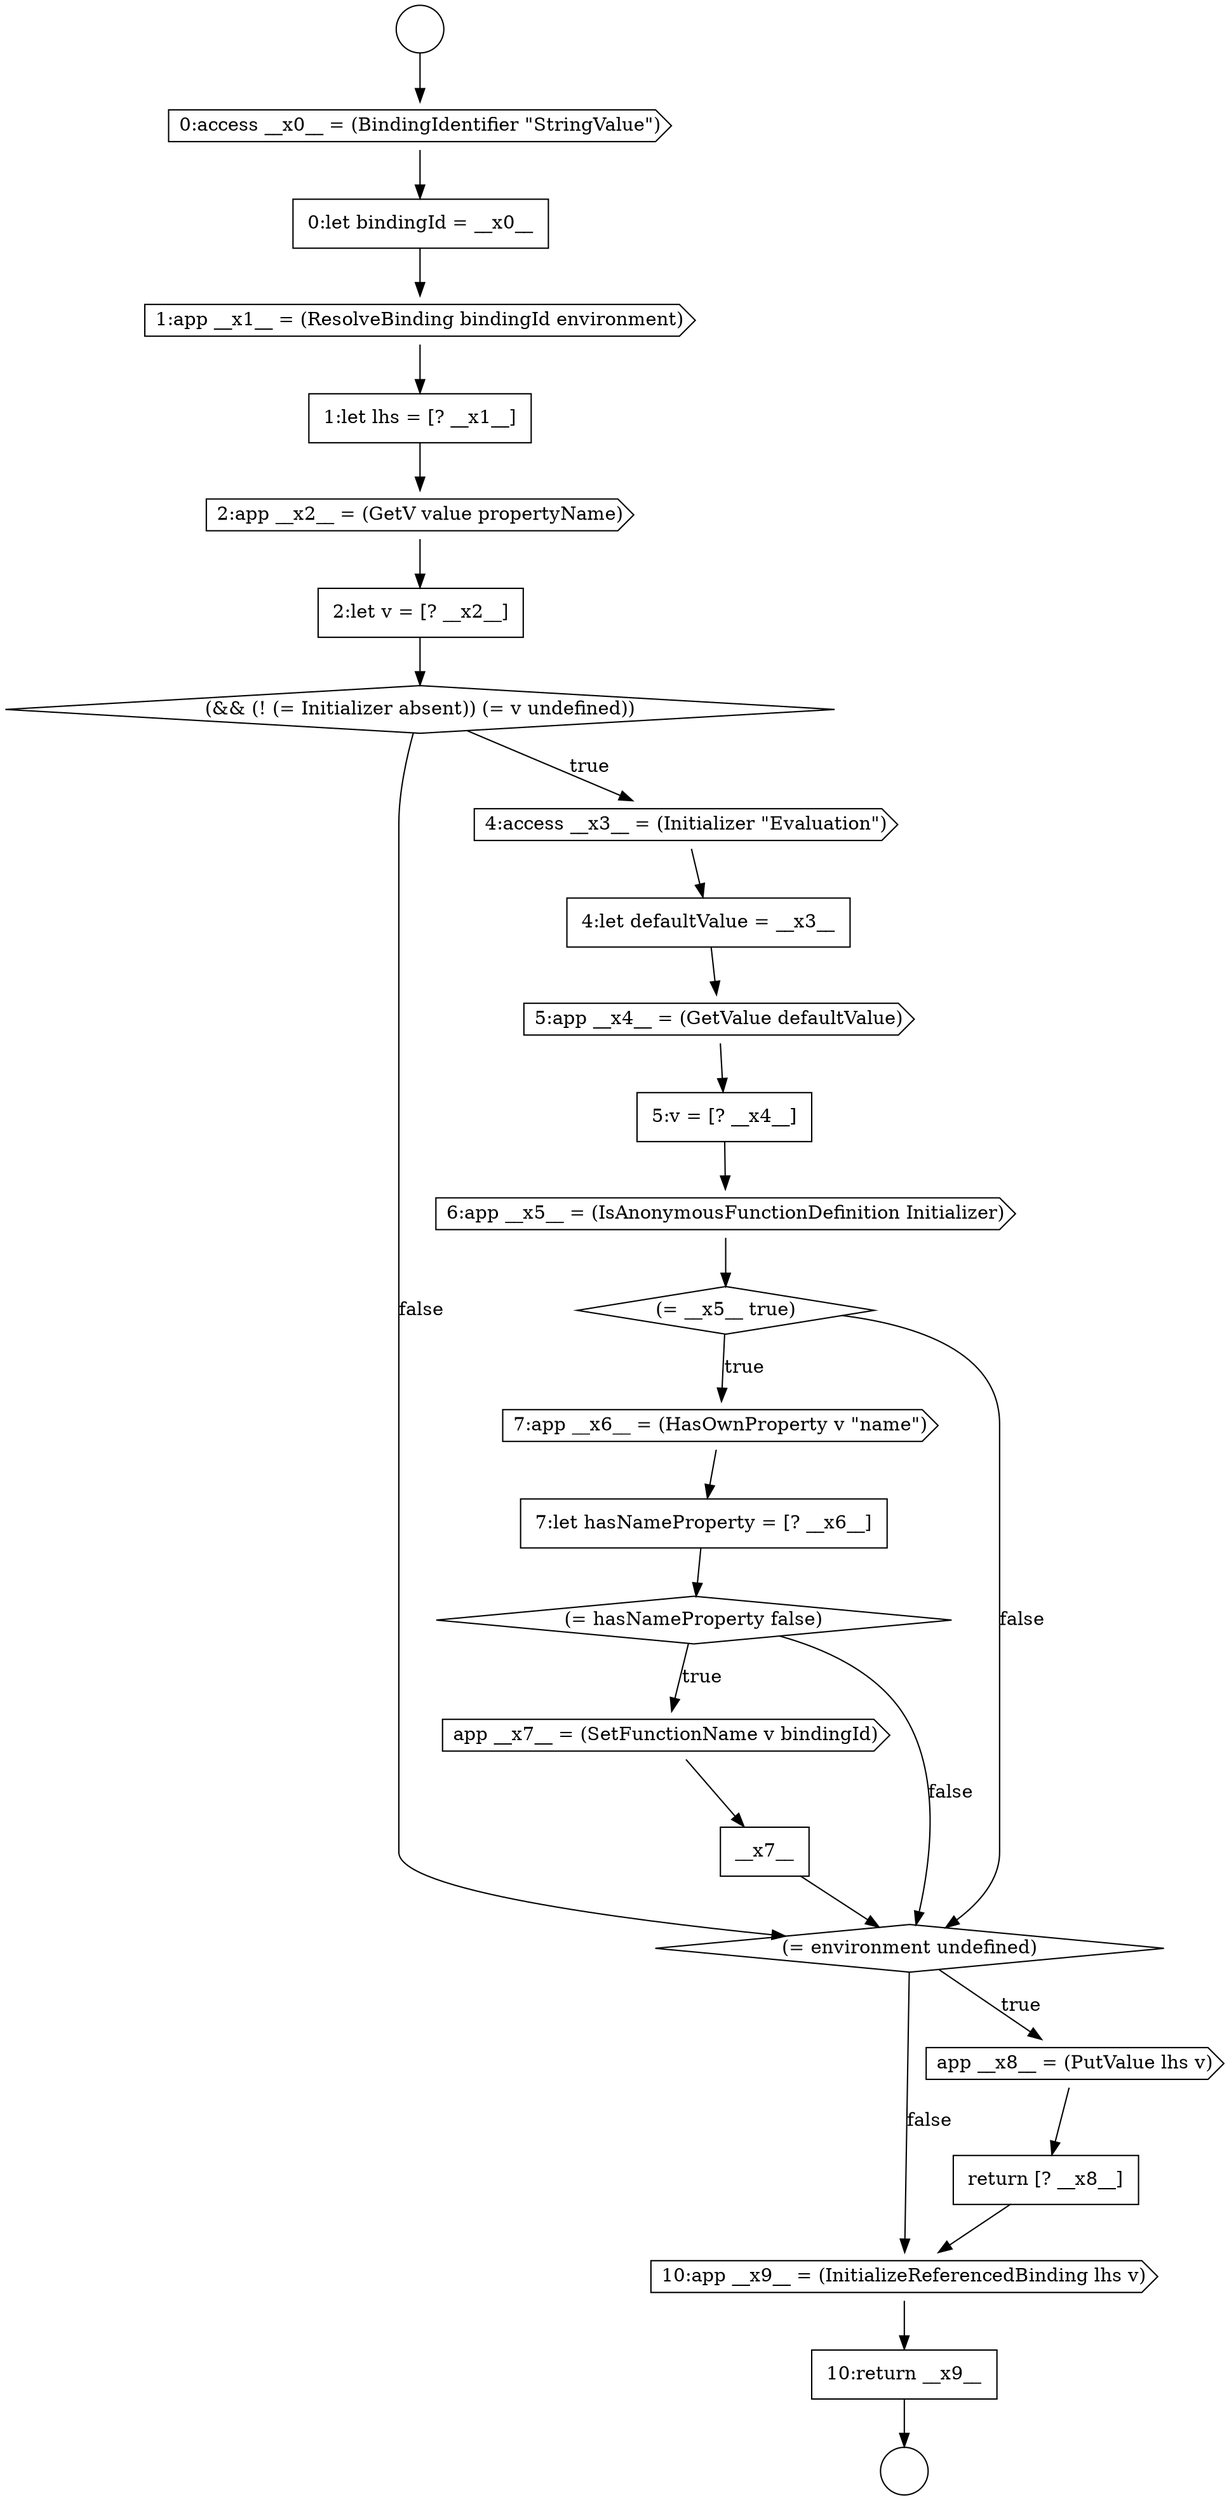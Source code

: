 digraph {
  node6231 [shape=diamond, label=<<font color="black">(= __x5__ true)</font>> color="black" fillcolor="white" style=filled]
  node6219 [shape=cds, label=<<font color="black">0:access __x0__ = (BindingIdentifier &quot;StringValue&quot;)</font>> color="black" fillcolor="white" style=filled]
  node6241 [shape=none, margin=0, label=<<font color="black">
    <table border="0" cellborder="1" cellspacing="0" cellpadding="10">
      <tr><td align="left">10:return __x9__</td></tr>
    </table>
  </font>> color="black" fillcolor="white" style=filled]
  node6236 [shape=none, margin=0, label=<<font color="black">
    <table border="0" cellborder="1" cellspacing="0" cellpadding="10">
      <tr><td align="left">__x7__</td></tr>
    </table>
  </font>> color="black" fillcolor="white" style=filled]
  node6240 [shape=cds, label=<<font color="black">10:app __x9__ = (InitializeReferencedBinding lhs v)</font>> color="black" fillcolor="white" style=filled]
  node6227 [shape=none, margin=0, label=<<font color="black">
    <table border="0" cellborder="1" cellspacing="0" cellpadding="10">
      <tr><td align="left">4:let defaultValue = __x3__</td></tr>
    </table>
  </font>> color="black" fillcolor="white" style=filled]
  node6221 [shape=cds, label=<<font color="black">1:app __x1__ = (ResolveBinding bindingId environment)</font>> color="black" fillcolor="white" style=filled]
  node6232 [shape=cds, label=<<font color="black">7:app __x6__ = (HasOwnProperty v &quot;name&quot;)</font>> color="black" fillcolor="white" style=filled]
  node6228 [shape=cds, label=<<font color="black">5:app __x4__ = (GetValue defaultValue)</font>> color="black" fillcolor="white" style=filled]
  node6217 [shape=circle label=" " color="black" fillcolor="white" style=filled]
  node6223 [shape=cds, label=<<font color="black">2:app __x2__ = (GetV value propertyName)</font>> color="black" fillcolor="white" style=filled]
  node6225 [shape=diamond, label=<<font color="black">(&amp;&amp; (! (= Initializer absent)) (= v undefined))</font>> color="black" fillcolor="white" style=filled]
  node6238 [shape=cds, label=<<font color="black">app __x8__ = (PutValue lhs v)</font>> color="black" fillcolor="white" style=filled]
  node6220 [shape=none, margin=0, label=<<font color="black">
    <table border="0" cellborder="1" cellspacing="0" cellpadding="10">
      <tr><td align="left">0:let bindingId = __x0__</td></tr>
    </table>
  </font>> color="black" fillcolor="white" style=filled]
  node6230 [shape=cds, label=<<font color="black">6:app __x5__ = (IsAnonymousFunctionDefinition Initializer)</font>> color="black" fillcolor="white" style=filled]
  node6235 [shape=cds, label=<<font color="black">app __x7__ = (SetFunctionName v bindingId)</font>> color="black" fillcolor="white" style=filled]
  node6218 [shape=circle label=" " color="black" fillcolor="white" style=filled]
  node6239 [shape=none, margin=0, label=<<font color="black">
    <table border="0" cellborder="1" cellspacing="0" cellpadding="10">
      <tr><td align="left">return [? __x8__]</td></tr>
    </table>
  </font>> color="black" fillcolor="white" style=filled]
  node6224 [shape=none, margin=0, label=<<font color="black">
    <table border="0" cellborder="1" cellspacing="0" cellpadding="10">
      <tr><td align="left">2:let v = [? __x2__]</td></tr>
    </table>
  </font>> color="black" fillcolor="white" style=filled]
  node6234 [shape=diamond, label=<<font color="black">(= hasNameProperty false)</font>> color="black" fillcolor="white" style=filled]
  node6229 [shape=none, margin=0, label=<<font color="black">
    <table border="0" cellborder="1" cellspacing="0" cellpadding="10">
      <tr><td align="left">5:v = [? __x4__]</td></tr>
    </table>
  </font>> color="black" fillcolor="white" style=filled]
  node6237 [shape=diamond, label=<<font color="black">(= environment undefined)</font>> color="black" fillcolor="white" style=filled]
  node6226 [shape=cds, label=<<font color="black">4:access __x3__ = (Initializer &quot;Evaluation&quot;)</font>> color="black" fillcolor="white" style=filled]
  node6233 [shape=none, margin=0, label=<<font color="black">
    <table border="0" cellborder="1" cellspacing="0" cellpadding="10">
      <tr><td align="left">7:let hasNameProperty = [? __x6__]</td></tr>
    </table>
  </font>> color="black" fillcolor="white" style=filled]
  node6222 [shape=none, margin=0, label=<<font color="black">
    <table border="0" cellborder="1" cellspacing="0" cellpadding="10">
      <tr><td align="left">1:let lhs = [? __x1__]</td></tr>
    </table>
  </font>> color="black" fillcolor="white" style=filled]
  node6233 -> node6234 [ color="black"]
  node6225 -> node6226 [label=<<font color="black">true</font>> color="black"]
  node6225 -> node6237 [label=<<font color="black">false</font>> color="black"]
  node6223 -> node6224 [ color="black"]
  node6221 -> node6222 [ color="black"]
  node6229 -> node6230 [ color="black"]
  node6227 -> node6228 [ color="black"]
  node6222 -> node6223 [ color="black"]
  node6217 -> node6219 [ color="black"]
  node6228 -> node6229 [ color="black"]
  node6235 -> node6236 [ color="black"]
  node6236 -> node6237 [ color="black"]
  node6224 -> node6225 [ color="black"]
  node6238 -> node6239 [ color="black"]
  node6232 -> node6233 [ color="black"]
  node6231 -> node6232 [label=<<font color="black">true</font>> color="black"]
  node6231 -> node6237 [label=<<font color="black">false</font>> color="black"]
  node6230 -> node6231 [ color="black"]
  node6241 -> node6218 [ color="black"]
  node6220 -> node6221 [ color="black"]
  node6219 -> node6220 [ color="black"]
  node6234 -> node6235 [label=<<font color="black">true</font>> color="black"]
  node6234 -> node6237 [label=<<font color="black">false</font>> color="black"]
  node6237 -> node6238 [label=<<font color="black">true</font>> color="black"]
  node6237 -> node6240 [label=<<font color="black">false</font>> color="black"]
  node6226 -> node6227 [ color="black"]
  node6239 -> node6240 [ color="black"]
  node6240 -> node6241 [ color="black"]
}
